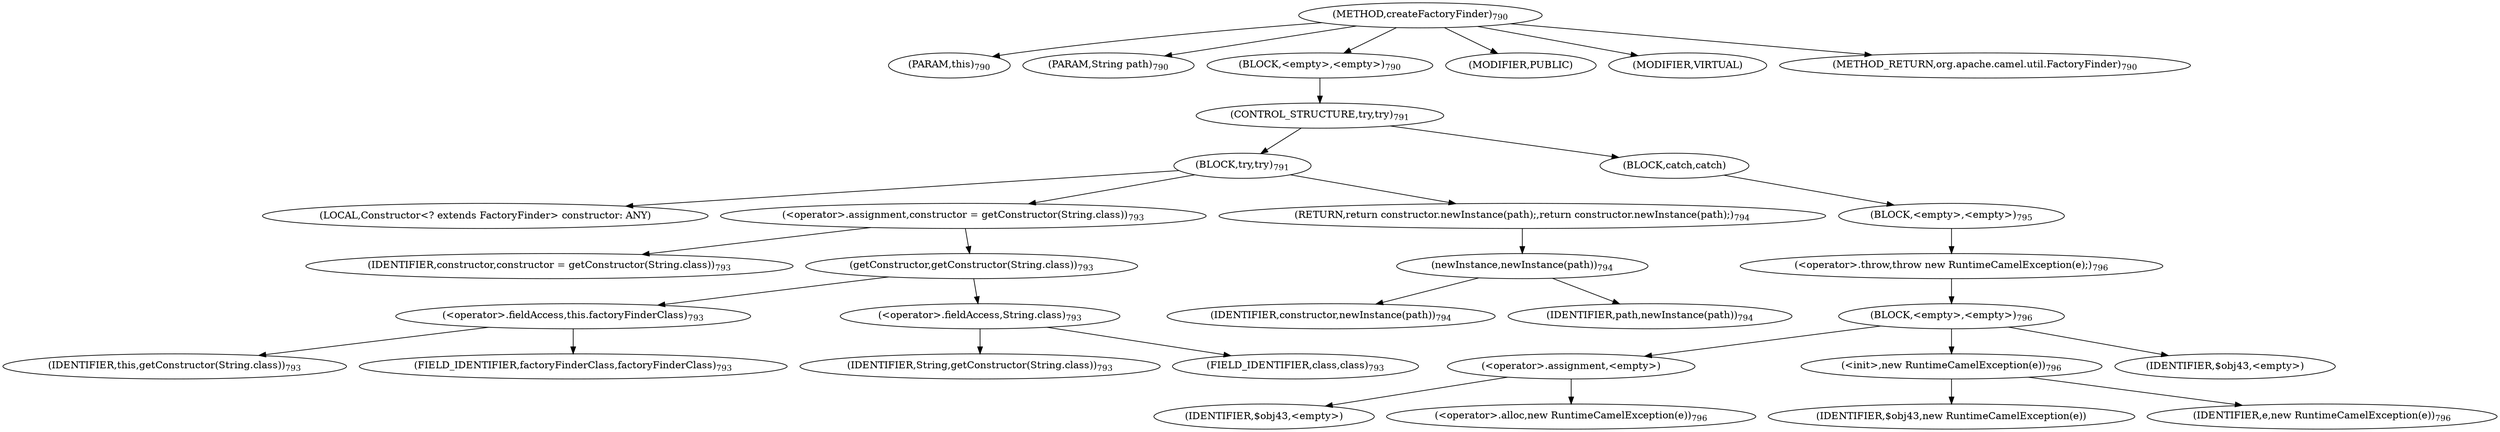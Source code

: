 digraph "createFactoryFinder" {  
"2308" [label = <(METHOD,createFactoryFinder)<SUB>790</SUB>> ]
"2309" [label = <(PARAM,this)<SUB>790</SUB>> ]
"2310" [label = <(PARAM,String path)<SUB>790</SUB>> ]
"2311" [label = <(BLOCK,&lt;empty&gt;,&lt;empty&gt;)<SUB>790</SUB>> ]
"2312" [label = <(CONTROL_STRUCTURE,try,try)<SUB>791</SUB>> ]
"2313" [label = <(BLOCK,try,try)<SUB>791</SUB>> ]
"2314" [label = <(LOCAL,Constructor&lt;? extends FactoryFinder&gt; constructor: ANY)> ]
"2315" [label = <(&lt;operator&gt;.assignment,constructor = getConstructor(String.class))<SUB>793</SUB>> ]
"2316" [label = <(IDENTIFIER,constructor,constructor = getConstructor(String.class))<SUB>793</SUB>> ]
"2317" [label = <(getConstructor,getConstructor(String.class))<SUB>793</SUB>> ]
"2318" [label = <(&lt;operator&gt;.fieldAccess,this.factoryFinderClass)<SUB>793</SUB>> ]
"2319" [label = <(IDENTIFIER,this,getConstructor(String.class))<SUB>793</SUB>> ]
"2320" [label = <(FIELD_IDENTIFIER,factoryFinderClass,factoryFinderClass)<SUB>793</SUB>> ]
"2321" [label = <(&lt;operator&gt;.fieldAccess,String.class)<SUB>793</SUB>> ]
"2322" [label = <(IDENTIFIER,String,getConstructor(String.class))<SUB>793</SUB>> ]
"2323" [label = <(FIELD_IDENTIFIER,class,class)<SUB>793</SUB>> ]
"2324" [label = <(RETURN,return constructor.newInstance(path);,return constructor.newInstance(path);)<SUB>794</SUB>> ]
"2325" [label = <(newInstance,newInstance(path))<SUB>794</SUB>> ]
"2326" [label = <(IDENTIFIER,constructor,newInstance(path))<SUB>794</SUB>> ]
"2327" [label = <(IDENTIFIER,path,newInstance(path))<SUB>794</SUB>> ]
"2328" [label = <(BLOCK,catch,catch)> ]
"2329" [label = <(BLOCK,&lt;empty&gt;,&lt;empty&gt;)<SUB>795</SUB>> ]
"2330" [label = <(&lt;operator&gt;.throw,throw new RuntimeCamelException(e);)<SUB>796</SUB>> ]
"2331" [label = <(BLOCK,&lt;empty&gt;,&lt;empty&gt;)<SUB>796</SUB>> ]
"2332" [label = <(&lt;operator&gt;.assignment,&lt;empty&gt;)> ]
"2333" [label = <(IDENTIFIER,$obj43,&lt;empty&gt;)> ]
"2334" [label = <(&lt;operator&gt;.alloc,new RuntimeCamelException(e))<SUB>796</SUB>> ]
"2335" [label = <(&lt;init&gt;,new RuntimeCamelException(e))<SUB>796</SUB>> ]
"2336" [label = <(IDENTIFIER,$obj43,new RuntimeCamelException(e))> ]
"2337" [label = <(IDENTIFIER,e,new RuntimeCamelException(e))<SUB>796</SUB>> ]
"2338" [label = <(IDENTIFIER,$obj43,&lt;empty&gt;)> ]
"2339" [label = <(MODIFIER,PUBLIC)> ]
"2340" [label = <(MODIFIER,VIRTUAL)> ]
"2341" [label = <(METHOD_RETURN,org.apache.camel.util.FactoryFinder)<SUB>790</SUB>> ]
  "2308" -> "2309" 
  "2308" -> "2310" 
  "2308" -> "2311" 
  "2308" -> "2339" 
  "2308" -> "2340" 
  "2308" -> "2341" 
  "2311" -> "2312" 
  "2312" -> "2313" 
  "2312" -> "2328" 
  "2313" -> "2314" 
  "2313" -> "2315" 
  "2313" -> "2324" 
  "2315" -> "2316" 
  "2315" -> "2317" 
  "2317" -> "2318" 
  "2317" -> "2321" 
  "2318" -> "2319" 
  "2318" -> "2320" 
  "2321" -> "2322" 
  "2321" -> "2323" 
  "2324" -> "2325" 
  "2325" -> "2326" 
  "2325" -> "2327" 
  "2328" -> "2329" 
  "2329" -> "2330" 
  "2330" -> "2331" 
  "2331" -> "2332" 
  "2331" -> "2335" 
  "2331" -> "2338" 
  "2332" -> "2333" 
  "2332" -> "2334" 
  "2335" -> "2336" 
  "2335" -> "2337" 
}
